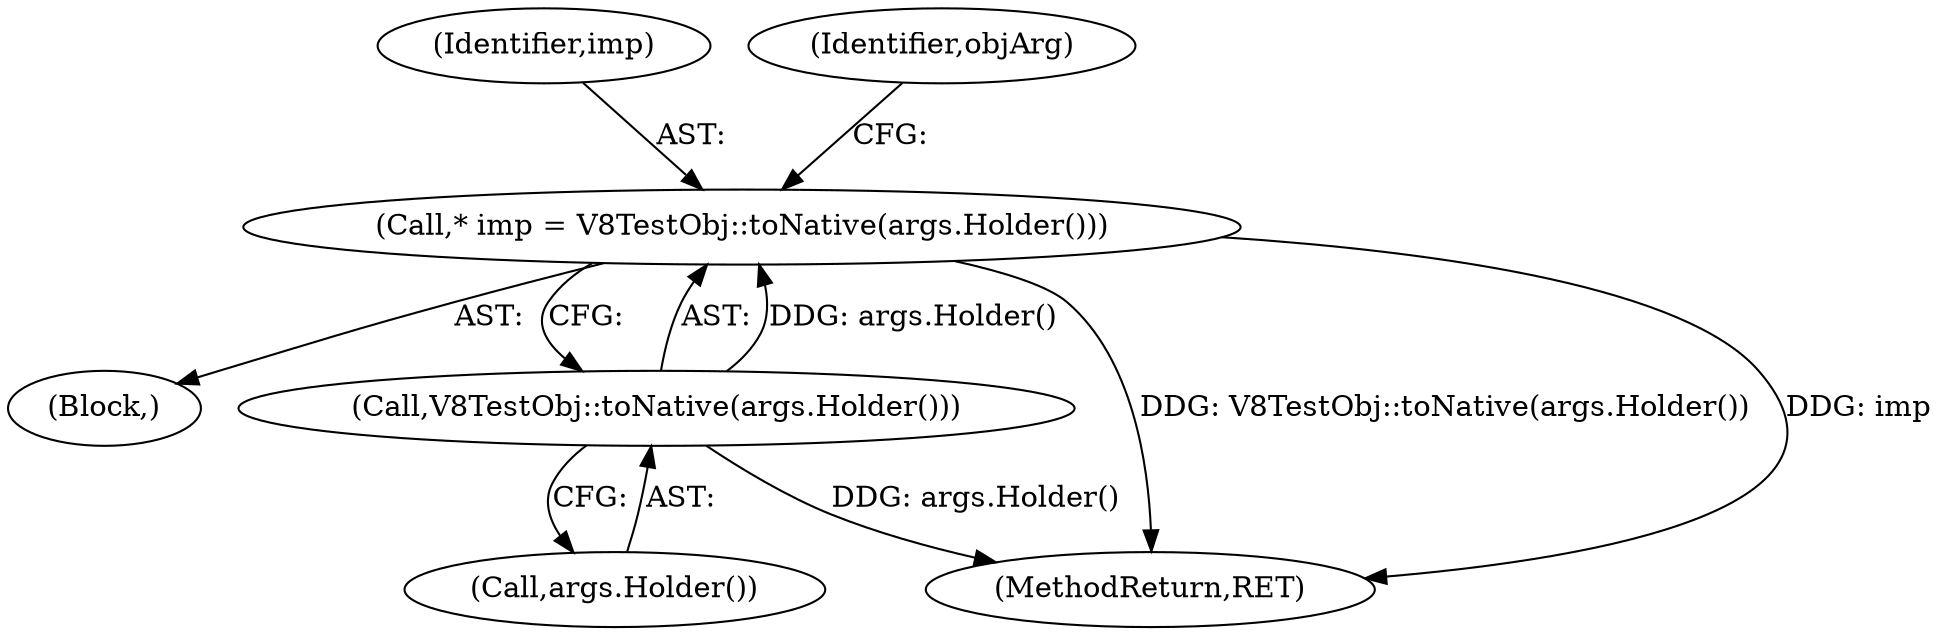 digraph "0_Chrome_e9372a1bfd3588a80fcf49aa07321f0971dd6091_31@pointer" {
"1000112" [label="(Call,* imp = V8TestObj::toNative(args.Holder()))"];
"1000114" [label="(Call,V8TestObj::toNative(args.Holder()))"];
"1000102" [label="(Block,)"];
"1000113" [label="(Identifier,imp)"];
"1000117" [label="(Identifier,objArg)"];
"1000115" [label="(Call,args.Holder())"];
"1000119" [label="(MethodReturn,RET)"];
"1000114" [label="(Call,V8TestObj::toNative(args.Holder()))"];
"1000112" [label="(Call,* imp = V8TestObj::toNative(args.Holder()))"];
"1000112" -> "1000102"  [label="AST: "];
"1000112" -> "1000114"  [label="CFG: "];
"1000113" -> "1000112"  [label="AST: "];
"1000114" -> "1000112"  [label="AST: "];
"1000117" -> "1000112"  [label="CFG: "];
"1000112" -> "1000119"  [label="DDG: V8TestObj::toNative(args.Holder())"];
"1000112" -> "1000119"  [label="DDG: imp"];
"1000114" -> "1000112"  [label="DDG: args.Holder()"];
"1000114" -> "1000115"  [label="CFG: "];
"1000115" -> "1000114"  [label="AST: "];
"1000114" -> "1000119"  [label="DDG: args.Holder()"];
}

